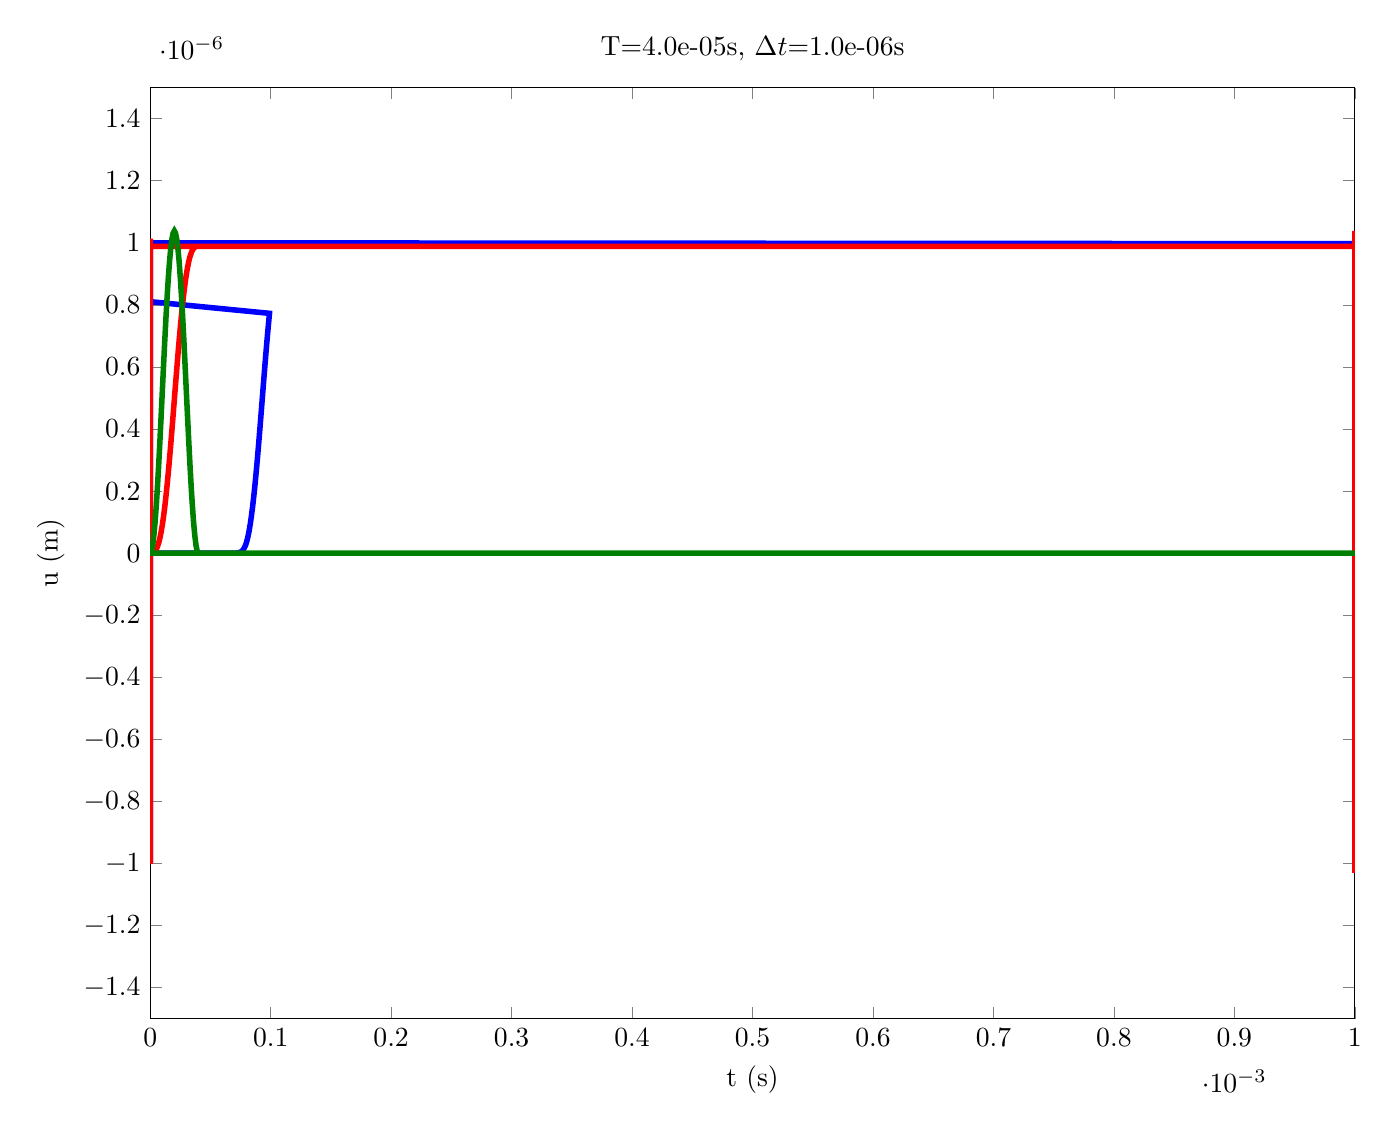 % This file was created by matlab2tikz v0.4.7 (commit 9d7ddd53b3fb1f0df255c7d242269793e3f459e5) running on MATLAB 7.14.
% Copyright (c) 2008--2014, Nico Schlömer <nico.schloemer@gmail.com>
% All rights reserved.
% Minimal pgfplots version: 1.3
% 
% The latest updates can be retrieved from
%   http://www.mathworks.com/matlabcentral/fileexchange/22022-matlab2tikz
% where you can also make suggestions and rate matlab2tikz.
% 
\begin{tikzpicture}

\begin{axis}[%
width=6.023in,
height=4.656in,
scale only axis,
xmin=0,
xmax=0.001, xlabel={t (s)},
ymin=-1.5e-06,
ymax=1.5e-06, ylabel={u (m)}, %y label style={rotate=-90},
title={T=4.0e-05s, $\Delta t$=1.0e-06s}
]
\addplot [color=blue,solid,line width=2.0pt,forget plot]
  table[row sep=crcr]{0	0\\
1e-06	1.91e-78\\
2e-06	7.054e-76\\
3e-06	1.292e-73\\
4e-06	1.565e-71\\
5e-06	1.409e-69\\
6e-06	1.007e-67\\
7e-06	5.947e-66\\
8e-06	2.984e-64\\
9e-06	1.299e-62\\
1e-05	4.982e-61\\
1.1e-05	1.705e-59\\
1.2e-05	5.256e-58\\
1.3e-05	1.472e-56\\
1.4e-05	3.772e-55\\
1.5e-05	8.891e-54\\
1.6e-05	1.938e-52\\
1.7e-05	3.923e-51\\
1.8e-05	7.405e-50\\
1.9e-05	1.307e-48\\
2e-05	2.166e-47\\
2.1e-05	3.375e-46\\
2.2e-05	4.959e-45\\
2.3e-05	6.887e-44\\
2.4e-05	9.056e-43\\
2.5e-05	1.129e-41\\
2.6e-05	1.338e-40\\
2.7e-05	1.509e-39\\
2.8e-05	1.621e-38\\
2.9e-05	1.661e-37\\
3e-05	1.625e-36\\
3.1e-05	1.521e-35\\
3.2e-05	1.362e-34\\
3.3e-05	1.168e-33\\
3.4e-05	9.597e-33\\
3.5e-05	7.567e-32\\
3.6e-05	5.728e-31\\
3.7e-05	4.165e-30\\
3.8e-05	2.911e-29\\
3.9e-05	1.957e-28\\
4e-05	1.265e-27\\
4.1e-05	7.877e-27\\
4.2e-05	4.722e-26\\
4.3e-05	2.727e-25\\
4.4e-05	1.518e-24\\
4.5e-05	8.145e-24\\
4.6e-05	4.215e-23\\
4.7e-05	2.103e-22\\
4.8e-05	1.013e-21\\
4.9e-05	4.705e-21\\
5e-05	2.109e-20\\
5.1e-05	9.129e-20\\
5.2e-05	3.813e-19\\
5.3e-05	1.538e-18\\
5.4e-05	5.988e-18\\
5.5e-05	2.251e-17\\
5.6e-05	8.167e-17\\
5.7e-05	2.861e-16\\
5.8e-05	9.675e-16\\
5.9e-05	3.158e-15\\
6e-05	9.949e-15\\
6.1e-05	3.024e-14\\
6.2e-05	8.87e-14\\
6.3e-05	2.509e-13\\
6.4e-05	6.846e-13\\
6.5e-05	1.801e-12\\
6.6e-05	4.565e-12\\
6.7e-05	1.115e-11\\
6.8e-05	2.623e-11\\
6.9e-05	5.942e-11\\
7e-05	1.296e-10\\
7.1e-05	2.718e-10\\
7.2e-05	5.483e-10\\
7.3e-05	1.063e-09\\
7.4e-05	1.982e-09\\
7.5e-05	3.551e-09\\
7.6e-05	6.111e-09\\
7.7e-05	1.011e-08\\
7.8e-05	1.606e-08\\
7.9e-05	2.455e-08\\
8e-05	3.612e-08\\
8.1e-05	5.122e-08\\
8.2e-05	7.015e-08\\
8.3e-05	9.304e-08\\
8.4e-05	1.198e-07\\
8.5e-05	1.504e-07\\
8.6e-05	1.845e-07\\
8.7e-05	2.22e-07\\
8.8e-05	2.627e-07\\
8.9e-05	3.061e-07\\
9e-05	3.519e-07\\
9.1e-05	3.994e-07\\
9.2e-05	4.481e-07\\
9.3e-05	4.974e-07\\
9.4e-05	5.466e-07\\
9.5e-05	5.953e-07\\
9.6e-05	6.428e-07\\
9.7e-05	6.885e-07\\
9.8e-05	7.319e-07\\
9.9e-05	7.726e-07\\
0.0	8.102e-07\\
0.0	8.443e-07\\
0.0	8.748e-07\\
0.0	9.014e-07\\
0.0	9.242e-07\\
0.0	9.431e-07\\
0.0	9.584e-07\\
0.0	9.702e-07\\
0.0	9.789e-07\\
0.0	9.848e-07\\
0.0	9.884e-07\\
0.0	9.902e-07\\
0.0	9.907e-07\\
0.0	9.903e-07\\
0.0	9.895e-07\\
0.0	9.886e-07\\
0.0	9.88e-07\\
0.0	9.875e-07\\
0.0	9.873e-07\\
0.0	9.871e-07\\
0.0	9.866e-07\\
0.0	9.856e-07\\
0.0	9.838e-07\\
0.0	9.808e-07\\
0.0	9.764e-07\\
0.0	9.702e-07\\
0.0	9.617e-07\\
0.0	9.505e-07\\
0.0	9.359e-07\\
0.0	9.175e-07\\
0.0	8.95e-07\\
0.0	8.684e-07\\
0.0	8.38e-07\\
0.0	8.039e-07\\
0.0	7.664e-07\\
0.0	7.258e-07\\
0.0	6.826e-07\\
0.0	6.371e-07\\
0.0	5.898e-07\\
0.0	5.412e-07\\
0.0	4.918e-07\\
0.0	4.424e-07\\
0.0	3.937e-07\\
0.0	3.462e-07\\
0.0	3.004e-07\\
0.0	2.569e-07\\
0.0	2.16e-07\\
0.0	1.782e-07\\
0.0	1.438e-07\\
0.0	1.132e-07\\
0.0	8.638e-08\\
0.0	6.343e-08\\
0.0	4.427e-08\\
0.0	2.878e-08\\
0.0	1.678e-08\\
0.0	7.95e-09\\
0.0	1.941e-09\\
0.0	-1.691e-09\\
0.0	-3.461e-09\\
0.0	-3.861e-09\\
0.0	-3.315e-09\\
0.0	-2.232e-09\\
0.0	-1.019e-09\\
0.0	-5.732e-12\\
0.0	6.327e-10\\
0.0	8.769e-10\\
0.0	7.989e-10\\
0.0	4.976e-10\\
0.0	9.812e-11\\
0.0	-2.379e-10\\
0.0	-3.836e-10\\
0.0	-3.254e-10\\
0.0	-1.389e-10\\
0.0	6.863e-11\\
0.0	1.903e-10\\
0.0	1.791e-10\\
0.0	8.204e-11\\
0.0	-2.883e-11\\
0.0	-1.109e-10\\
0.0	-1.235e-10\\
0.0	-4.565e-11\\
0.0	6.239e-11\\
0.0	1.036e-10\\
0.0	5.275e-11\\
0.0	-2.822e-11\\
0.0	-6.707e-11\\
0.0	-4.506e-11\\
0.0	4.583e-12\\
0.0	4.096e-11\\
0.0	4.178e-11\\
0.0	6.957e-12\\
0.0	-3.306e-11\\
0.0	-3.815e-11\\
0.0	-5.557e-12\\
0.0	3.055e-11\\
0.0	3.489e-11\\
0.0	-1.47e-12\\
0.0	-3.782e-11\\
0.0	-2.248e-11\\
0.0	2.113e-11\\
0.0	2.774e-11\\
0.0	-3.58e-13\\
0.0	-1.7e-11\\
0.0	-1.293e-11\\
0.0	8.149e-13\\
0.0	1.511e-11\\
0.0	1.144e-11\\
0.0	-8.577e-12\\
0.0	-1.593e-11\\
0.0	-1.803e-12\\
0.0	1.375e-11\\
0.0	1.134e-11\\
0.0	-8.101e-12\\
0.0	-1.705e-11\\
0.0	1.811e-12\\
0.0	1.82e-11\\
0.0	3.518e-12\\
0.0	-1.59e-11\\
0.0	-7.106e-12\\
0.0	1.19e-11\\
0.0	8.536e-12\\
0.0	-7.448e-12\\
0.0	-7.884e-12\\
0.0	2.917e-12\\
0.0	6.007e-12\\
0.0	1.508e-12\\
0.0	-4.196e-12\\
0.0	-5.149e-12\\
0.0	3.179e-12\\
0.0	7.075e-12\\
0.0	-2.475e-12\\
0.0	-7.148e-12\\
0.0	1.021e-12\\
0.0	6.566e-12\\
0.0	1.392e-12\\
0.0	-6.944e-12\\
0.0	-3.49e-12\\
0.0	8.657e-12\\
0.0	3.639e-12\\
0.0	-1.029e-11\\
0.0	-1.665e-12\\
0.0	1.007e-11\\
0.0	-7.204e-13\\
0.0	-7.8e-12\\
0.0	1.542e-12\\
0.0	5.153e-12\\
0.0	-6.809e-13\\
0.0	-4.092e-12\\
0.0	-6.851e-13\\
0.0	3.829e-12\\
0.0	-3.887e-13\\
0.0	-5.808e-12\\
0.0	-2.118e-12\\
0.0	-1.703e-12\\
0.0	-1.018e-11\\
0.0	-1.849e-11\\
0.0	-2.945e-11\\
0.0	-4.998e-11\\
0.0	-8.733e-11\\
0.0	-1.53e-10\\
0.0	-2.528e-10\\
0.0	-4.093e-10\\
0.0	-6.693e-10\\
0.0	-1.072e-09\\
0.0	-1.673e-09\\
0.0	-2.581e-09\\
0.0	-3.929e-09\\
0.0	-5.866e-09\\
0.0	-8.607e-09\\
0.0	-1.243e-08\\
0.0	-1.765e-08\\
0.0	-2.462e-08\\
0.0	-3.376e-08\\
0.0	-4.549e-08\\
0.0	-6.025e-08\\
0.0	-7.841e-08\\
0.0	-1.003e-07\\
0.0	-1.261e-07\\
0.0	-1.56e-07\\
0.0	-1.898e-07\\
0.0	-2.274e-07\\
0.0	-2.682e-07\\
0.0	-3.119e-07\\
0.0	-3.579e-07\\
0.0	-4.055e-07\\
0.0	-4.541e-07\\
0.0	-5.032e-07\\
0.0	-5.523e-07\\
0.0	-6.008e-07\\
0.0	-6.482e-07\\
0.0	-6.94e-07\\
0.0	-7.377e-07\\
0.0	-7.787e-07\\
0.0	-8.166e-07\\
0.0	-8.509e-07\\
0.0	-8.815e-07\\
0.0	-9.082e-07\\
0.0	-9.31e-07\\
0.0	-9.5e-07\\
0.0	-9.654e-07\\
0.0	-9.774e-07\\
0.0	-9.862e-07\\
0.0	-9.921e-07\\
0.0	-9.954e-07\\
0.0	-9.967e-07\\
0.0	-9.965e-07\\
0.0	-9.952e-07\\
0.0	-9.932e-07\\
0.0	-9.911e-07\\
0.0	-9.889e-07\\
0.0	-9.868e-07\\
0.0	-9.85e-07\\
0.0	-9.833e-07\\
0.0	-9.817e-07\\
0.0	-9.799e-07\\
0.0	-9.777e-07\\
0.0	-9.744e-07\\
0.0	-9.697e-07\\
0.0	-9.629e-07\\
0.0	-9.538e-07\\
0.0	-9.419e-07\\
0.0	-9.27e-07\\
0.0	-9.086e-07\\
0.0	-8.867e-07\\
0.0	-8.611e-07\\
0.0	-8.316e-07\\
0.0	-7.983e-07\\
0.0	-7.613e-07\\
0.0	-7.21e-07\\
0.0	-6.776e-07\\
0.0	-6.317e-07\\
0.0	-5.839e-07\\
0.0	-5.349e-07\\
0.0	-4.855e-07\\
0.0	-4.363e-07\\
0.0	-3.878e-07\\
0.0	-3.406e-07\\
0.0	-2.95e-07\\
0.0	-2.514e-07\\
0.0	-2.103e-07\\
0.0	-1.721e-07\\
0.0	-1.374e-07\\
0.0	-1.063e-07\\
0.0	-7.929e-08\\
0.0	-5.627e-08\\
0.0	-3.72e-08\\
0.0	-2.183e-08\\
0.0	-9.87e-09\\
0.0	-9.805e-10\\
0.0	5.125e-09\\
0.0	8.721e-09\\
0.0	1.016e-08\\
0.0	9.886e-09\\
0.0	8.442e-09\\
0.0	6.358e-09\\
0.0	4.078e-09\\
0.0	1.916e-09\\
0.0	8.535e-11\\
0.0	-1.276e-09\\
0.0	-2.098e-09\\
0.0	-2.382e-09\\
0.0	-2.192e-09\\
0.0	-1.647e-09\\
0.0	-8.982e-10\\
0.0	-1.068e-10\\
0.0	5.575e-10\\
0.0	9.549e-10\\
0.0	1.036e-09\\
0.0	8.368e-10\\
0.0	4.609e-10\\
0.0	4.296e-11\\
0.0	-3.1e-10\\
0.0	-5.206e-10\\
0.0	-5.349e-10\\
0.0	-3.718e-10\\
0.0	-1.17e-10\\
0.0	1.249e-10\\
0.0	2.676e-10\\
0.0	2.935e-10\\
0.0	2.392e-10\\
0.0	1.27e-10\\
0.0	-2.901e-11\\
0.0	-1.835e-10\\
0.0	-2.662e-10\\
0.0	-2.167e-10\\
0.0	-4.436e-11\\
0.0	1.439e-10\\
0.0	2.285e-10\\
0.0	1.733e-10\\
0.0	3.021e-11\\
0.0	-1.033e-10\\
0.0	-1.498e-10\\
0.0	-1.068e-10\\
0.0	-2.096e-11\\
0.0	5.58e-11\\
0.0	8.412e-11\\
0.0	6.572e-11\\
0.0	3.025e-11\\
0.0	-9.839e-12\\
0.0	-4.998e-11\\
0.0	-7.364e-11\\
0.0	-5.88e-11\\
0.0	6.152e-12\\
0.0	8.354e-11\\
0.0	9.739e-11\\
0.0	2.505e-11\\
0.0	-6.862e-11\\
0.0	-9.877e-11\\
0.0	-4.07e-11\\
0.0	4.393e-11\\
0.0	7.505e-11\\
0.0	4.194e-11\\
0.0	-1.131e-11\\
0.0	-4.518e-11\\
0.0	-4.354e-11\\
0.0	-1.419e-11\\
0.0	2.259e-11\\
0.0	4.398e-11\\
0.0	2.905e-11\\
0.0	-1.273e-11\\
0.0	-4.006e-11\\
0.0	-2.87e-11\\
0.0	5.534e-12\\
0.0	2.904e-11\\
0.0	2.453e-11\\
0.0	3.258e-12\\
0.0	-1.638e-11\\
0.0	-2.365e-11\\
0.0	-1.34e-11\\
0.0	9.635e-12\\
0.0	2.688e-11\\
0.0	1.886e-11\\
0.0	-9.25e-12\\
0.0	-2.858e-11\\
0.0	-1.963e-11\\
0.0	9.588e-12\\
0.0	3.046e-11\\
0.0	2.017e-11\\
0.0	-1.175e-11\\
0.0	-3.268e-11\\
0.0	-1.684e-11\\
0.0	2.43e-11\\
0.0	4.232e-11\\
0.0	1.375e-11\\
0.0	-2.078e-11\\
0.0	-8.259e-12\\
0.0	4.676e-11\\
0.0	8.905e-11\\
0.0	9.497e-11\\
0.0	1.12e-10\\
0.0	1.924e-10\\
0.0	3.321e-10\\
0.0	5.091e-10\\
0.0	7.469e-10\\
0.0	1.105e-09\\
0.0	1.633e-09\\
0.0	2.381e-09\\
0.0	3.429e-09\\
0.0	4.894e-09\\
0.0	6.904e-09\\
0.0	9.599e-09\\
0.0	1.319e-08\\
0.0	1.793e-08\\
0.0	2.41e-08\\
0.0	3.199e-08\\
0.0	4.192e-08\\
0.0	5.425e-08\\
0.0	6.936e-08\\
0.0	8.76e-08\\
0.0	1.092e-07\\
0.0	1.345e-07\\
0.0	1.636e-07\\
0.0	1.964e-07\\
0.0	2.331e-07\\
0.0	2.732e-07\\
0.0	3.164e-07\\
0.0	3.622e-07\\
0.0	4.1e-07\\
0.0	4.591e-07\\
0.0	5.088e-07\\
0.0	5.585e-07\\
0.0	6.073e-07\\
0.0	6.549e-07\\
0.0	7.005e-07\\
0.0	7.439e-07\\
0.0	7.845e-07\\
0.0	8.222e-07\\
0.0	8.566e-07\\
0.0	8.874e-07\\
0.0	9.146e-07\\
0.0	9.379e-07\\
0.0	9.573e-07\\
0.0	9.729e-07\\
0.0	9.848e-07\\
0.0	9.933e-07\\
0.0	9.987e-07\\
0.0	1.002e-06\\
0.0	1.002e-06\\
0.0	1.002e-06\\
0.0	9.998e-07\\
0.001	9.97e-07\\
0.001	9.938e-07\\
0.001	9.904e-07\\
0.001	9.869e-07\\
0.001	9.835e-07\\
0.001	9.803e-07\\
0.001	9.773e-07\\
0.001	9.742e-07\\
0.001	9.709e-07\\
0.001	9.669e-07\\
0.001	9.617e-07\\
0.001	9.547e-07\\
0.001	9.456e-07\\
0.001	9.338e-07\\
0.001	9.189e-07\\
0.001	9.007e-07\\
0.001	8.79e-07\\
0.001	8.535e-07\\
0.001	8.243e-07\\
0.001	7.913e-07\\
0.001	7.547e-07\\
0.001	7.148e-07\\
0.001	6.719e-07\\
0.001	6.266e-07\\
0.001	5.793e-07\\
0.001	5.306e-07\\
0.001	4.811e-07\\
0.001	4.314e-07\\
0.001	3.822e-07\\
0.001	3.342e-07\\
0.001	2.88e-07\\
0.001	2.443e-07\\
0.001	2.034e-07\\
0.001	1.657e-07\\
0.001	1.315e-07\\
0.001	1.007e-07\\
0.001	7.363e-08\\
0.001	5.021e-08\\
0.001	3.052e-08\\
0.001	1.456e-08\\
0.001	2.247e-09\\
0.001	-6.603e-09\\
0.001	-1.231e-08\\
0.001	-1.532e-08\\
0.001	-1.611e-08\\
0.001	-1.521e-08\\
0.001	-1.314e-08\\
0.001	-1.042e-08\\
0.001	-7.443e-09\\
0.001	-4.524e-09\\
0.001	-1.855e-09\\
0.001	4.327e-10\\
0.001	2.243e-09\\
0.001	3.501e-09\\
0.001	4.126e-09\\
0.001	4.061e-09\\
0.001	3.354e-09\\
0.001	2.191e-09\\
0.001	8.532e-10\\
0.001	-3.649e-10\\
0.001	-1.232e-09\\
0.001	-1.641e-09\\
0.001	-1.638e-09\\
0.001	-1.347e-09\\
0.001	-8.971e-10\\
0.001	-4.075e-10\\
0.001	4.301e-11\\
0.001	4.172e-10\\
0.001	6.816e-10\\
0.001	7.927e-10\\
0.001	7.279e-10\\
0.001	5.188e-10\\
0.001	2.099e-10\\
0.001	-1.533e-10\\
0.001	-4.696e-10\\
0.001	-6.278e-10\\
0.001	-5.849e-10\\
0.001	-3.603e-10\\
0.001	-2.249e-11\\
0.001	3.079e-10\\
0.001	4.859e-10\\
0.001	4.429e-10\\
0.001	2.437e-10\\
0.001	8.431e-13\\
0.001	-1.925e-10\\
0.001	-2.761e-10\\
0.001	-2.489e-10\\
0.001	-1.544e-10\\
0.001	-4.012e-11\\
0.001	6.801e-11\\
0.001	1.584e-10\\
0.001	2.015e-10\\
0.001	1.649e-10\\
0.001	5.129e-11\\
0.001	-8.636e-11\\
0.001	-1.715e-10\\
0.001	-1.692e-10\\
0.001	-9.484e-11\\
0.001	1.584e-11\\
0.001	1.08e-10\\
0.001	1.357e-10\\
0.001	1.016e-10\\
0.001	3.928e-11\\
0.001	-3.293e-11\\
0.001	-1.036e-10\\
0.001	-1.303e-10\\
0.001	-8.071e-11\\
0.001	1.592e-11\\
0.001	1.018e-10\\
0.001	1.317e-10\\
0.001	8.478e-11\\
0.001	-1.791e-11\\
0.001	-1.082e-10\\
0.001	-1.205e-10\\
0.001	-5.658e-11\\
0.001	3.155e-11\\
0.001	9.312e-11\\
0.001	9.629e-11\\
0.001	4.036e-11\\
0.001	-3.999e-11\\
0.001	-9.024e-11\\
0.001	-7.514e-11\\
0.001	-1.117e-11\\
0.001	5.447e-11\\
0.001	7.664e-11\\
0.001	4.039e-11\\
0.001	-2.029e-11\\
0.001	-5.438e-11\\
0.001	-4.026e-11\\
0.001	-2.981e-12\\
0.001	1.772e-11\\
0.001	1.467e-11\\
0.001	5.084e-12\\
0.001	3.379e-12\\
0.001	2.713e-12\\
0.001	-2.223e-11\\
0.001	-6.566e-11\\
0.001	-8.693e-11\\
0.001	-7.009e-11\\
0.001	-5.068e-11\\
0.001	-8.691e-11\\
0.001	-2.062e-10\\
0.001	-3.823e-10\\
0.001	-5.592e-10\\
0.001	-7.195e-10\\
0.001	-9.464e-10\\
0.001	-1.356e-09\\
0.001	-1.997e-09\\
0.001	-2.871e-09\\
0.001	-3.993e-09\\
0.001	-5.431e-09\\
0.001	-7.332e-09\\
0.001	-9.89e-09\\
0.001	-1.329e-08\\
0.001	-1.767e-08\\
0.001	-2.321e-08\\
0.001	-3.015e-08\\
0.001	-3.878e-08\\
0.001	-4.943e-08\\
0.001	-6.242e-08\\
0.001	-7.805e-08\\
0.001	-9.658e-08\\
0.001	-1.183e-07\\
0.001	-1.433e-07\\
0.001	-1.72e-07\\
0.001	-2.042e-07\\
0.001	-2.401e-07\\
0.001	-2.794e-07\\
0.001	-3.218e-07\\
0.001	-3.669e-07\\
0.001	-4.142e-07\\
0.001	-4.632e-07\\
0.001	-5.13e-07\\
0.001	-5.63e-07\\
0.001	-6.125e-07\\
0.001	-6.607e-07\\
0.001	-7.07e-07\\
0.001	-7.508e-07\\
0.001	-7.917e-07\\
0.001	-8.294e-07\\
0.001	-8.635e-07\\
0.001	-8.941e-07\\
0.001	-9.208e-07\\
0.001	-9.438e-07\\
0.001	-9.631e-07\\
0.001	-9.788e-07\\
0.001	-9.91e-07\\
0.001	-9.998e-07\\
0.001	-1.005e-06\\
0.001	-1.008e-06\\
0.001	-1.009e-06\\
0.001	-1.007e-06\\
0.001	-1.004e-06\\
0.001	-1.001e-06\\
0.001	-9.96e-07\\
0.001	-9.912e-07\\
0.001	-9.866e-07\\
0.001	-9.821e-07\\
0.001	-9.779e-07\\
0.001	-9.737e-07\\
0.001	-9.695e-07\\
0.001	-9.649e-07\\
0.001	-9.597e-07\\
0.001	-9.535e-07\\
0.001	-9.458e-07\\
0.001	-9.363e-07\\
0.001	-9.245e-07\\
0.001	-9.1e-07\\
0.001	-8.924e-07\\
0.001	-8.712e-07\\
0.001	-8.462e-07\\
0.001	-8.174e-07\\
0.001	-7.847e-07\\
0.001	-7.484e-07\\
0.001	-7.087e-07\\
0.001	-6.66e-07\\
0.001	-6.209e-07\\
0.001	-5.738e-07\\
0.001	-5.254e-07\\
0.001	-4.761e-07\\
0.001	-4.265e-07\\
0.001	-3.773e-07\\
0.001	-3.291e-07\\
0.001	-2.827e-07\\
0.001	-2.385e-07\\
0.001	-1.971e-07\\
0.001	-1.589e-07\\
0.001	-1.243e-07\\
0.001	-9.345e-08\\
0.001	-6.645e-08\\
0.001	-4.331e-08\\
0.001	-2.4e-08\\
0.001	-8.409e-09\\
0.001	3.651e-09\\
0.001	1.243e-08\\
0.001	1.824e-08\\
0.001	2.142e-08\\
0.001	2.237e-08\\
0.001	2.145e-08\\
0.001	1.905e-08\\
0.001	1.557e-08\\
0.001	1.144e-08\\
0.001	7.145e-09\\
0.001	3.105e-09\\
0.001	-3.365e-10\\
0.001	-2.935e-09\\
0.001	-4.568e-09\\
0.001	-5.275e-09\\
0.001	-5.236e-09\\
0.001	-4.695e-09\\
0.001	-3.845e-09\\
0.001	-2.797e-09\\
0.001	-1.64e-09\\
0.001	-4.885e-10\\
0.001	5.615e-10\\
0.001	1.45e-09\\
0.001	2.099e-09\\
0.001	2.395e-09\\
0.001	2.266e-09\\
0.001	1.746e-09\\
0.001	9.703e-10\\
0.001	1.105e-10\\
0.001	-6.798e-10\\
0.001	-1.268e-09\\
0.001	-1.53e-09\\
0.001	-1.406e-09\\
0.001	-9.708e-10\\
0.001	-3.745e-10\\
0.001	2.218e-10\\
0.001	6.636e-10\\
0.001	8.521e-10\\
0.001	7.85e-10\\
0.001	5.341e-10\\
0.001	2.142e-10\\
0.001	-5.696e-11\\
0.001	-2.192e-10\\
0.001	-2.888e-10\\
0.001	-3.105e-10\\
0.001	-3.183e-10\\
0.001	-3.096e-10\\
0.001	-2.295e-10\\
0.001	-4.801e-11\\
0.001	1.812e-10\\
0.001	3.759e-10\\
0.001	4.6e-10\\
0.001	3.774e-10\\
0.001	1.358e-10\\
0.001	-1.72e-10\\
0.001	-4.025e-10\\
0.001	-4.485e-10\\
0.001	-3.046e-10\\
0.001	-5.667e-11\\
0.001	1.789e-10\\
0.001	3.194e-10\\
0.001	3.25e-10\\
0.001	2.007e-10\\
0.001	1.168e-11\\
0.001	-1.551e-10\\
0.001	-2.376e-10\\
0.001	-2.192e-10\\
0.001	-1.197e-10\\
0.001	1.884e-11\\
0.001	1.306e-10\\
0.001	1.706e-10\\
0.001	1.392e-10\\
0.001	5.427e-11\\
0.001	-3.91e-11\\
0.001	-9.416e-11\\
0.001	-1.034e-10\\
0.001	-7.563e-11\\
0.001	-3.008e-11\\
0.001	1.005e-11\\
0.001	4.579e-11\\
0.001	8.244e-11\\
0.001	9.577e-11\\
0.001	5.679e-11\\
0.001	-2.013e-11\\
0.001	-9.487e-11\\
0.001	-1.265e-10\\
0.001	-8.16e-11\\
0.001	1.506e-11\\
0.001	1.015e-10\\
0.001	1.371e-10\\
0.001	9.294e-11\\
0.001	-1.082e-11\\
0.001	-9.293e-11\\
0.001	-9.468e-11\\
0.001	-2.131e-11\\
0.001	7.42e-11\\
0.001	1.402e-10\\
0.001	1.731e-10\\
0.001	1.949e-10\\
0.001	2.157e-10\\
0.001	2.511e-10\\
0.001	3.511e-10\\
0.001	5.548e-10\\
0.001	8.515e-10\\
0.001	1.234e-09\\
0.001	1.723e-09\\
0.001	2.34e-09\\
0.001	3.118e-09\\
0.001	4.135e-09\\
0.001	5.54e-09\\
0.001	7.476e-09\\
0.001	1.0e-08\\
0.001	1.318e-08\\
0.001	1.713e-08\\
0.001	2.205e-08\\
0.001	2.821e-08\\
0.001	3.585e-08\\
0.001	4.526e-08\\
0.001	5.667e-08\\
0.001	7.03e-08\\
0.001	8.639e-08\\
0.001	1.052e-07\\
0.001	1.271e-07\\
0.001	1.522e-07\\
0.001	1.807e-07\\
0.001	2.126e-07\\
0.001	2.479e-07\\
0.001	2.865e-07\\
0.001	3.281e-07\\
0.001	3.725e-07\\
0.001	4.191e-07\\
0.001	4.676e-07\\
0.001	5.171e-07\\
0.001	5.671e-07\\
0.001	6.167e-07\\
0.001	6.653e-07\\
0.001	7.121e-07\\
0.001	7.566e-07\\
0.001	7.982e-07\\
0.001	8.364e-07\\
0.001	8.709e-07\\
0.001	9.016e-07\\
0.001	9.283e-07\\
0.001	9.51e-07\\
0.001	9.698e-07\\
0.001	9.85e-07\\
0.001	9.967e-07\\
0.001	1.005e-06\\
0.001	1.011e-06\\
0.001	1.014e-06\\
0.001	1.014e-06\\
0.001	1.012e-06\\
0.001	1.009e-06\\
0.001	1.005e-06\\
0.001	9.993e-07\\
0.001	9.934e-07\\
0.001	9.872e-07\\
0.001	9.81e-07\\
0.001	9.751e-07\\
0.001	9.695e-07\\
0.001	9.641e-07\\
0.001	9.585e-07\\
0.001	9.525e-07\\
0.001	9.457e-07\\
0.001	9.376e-07\\
0.001	9.278e-07\\
0.001	9.158e-07\\
0.001	9.01e-07\\
0.001	8.832e-07\\
0.001	8.621e-07\\
0.001	8.376e-07\\
0.001	8.094e-07\\
0.001	7.776e-07\\
0.001	7.42e-07\\
0.001	7.031e-07\\
0.001	6.609e-07\\
0.001	6.16e-07\\
0.001	5.689e-07\\
0.001	5.203e-07\\
0.001	4.707e-07\\
0.001	4.209e-07\\
0.001	3.717e-07\\
0.001	3.236e-07\\
0.001	2.772e-07\\
0.001	2.33e-07\\
0.001	1.915e-07\\
0.001	1.531e-07\\
0.001	1.181e-07\\
0.001	8.674e-08\\
0.001	5.934e-08\\
0.001	3.6e-08\\
0.001	1.67e-08\\
0.001	1.316e-09\\
0.001	-1.039e-08\\
0.001	-1.874e-08\\
0.001	-2.412e-08\\
0.001	-2.69e-08\\
0.001	-2.747e-08\\
0.001	-2.624e-08\\
0.001	-2.359e-08\\
0.001	-1.987e-08\\
0.001	-1.543e-08\\
0.001	-1.066e-08\\
0.001	-5.937e-09\\
0.001	-1.596e-09\\
0.001	2.059e-09\\
0.001	4.827e-09\\
0.001	6.65e-09\\
0.001	7.534e-09\\
0.001	7.513e-09\\
0.001	6.686e-09\\
0.001	5.261e-09\\
0.001	3.503e-09\\
0.001	1.664e-09\\
0.001	-3.785e-11\\
0.001	-1.423e-09\\
0.001	-2.371e-09\\
0.001	-2.828e-09\\
0.001	-2.811e-09\\
0.001	-2.417e-09\\
0.001	-1.825e-09\\
0.001	-1.194e-09\\
0.001	-5.755e-10\\
0.001	1.58e-11\\
0.001	5.583e-10\\
0.001	1.024e-09\\
0.001	1.369e-09\\
0.001	1.531e-09\\
0.001	1.45e-09\\
0.001	1.099e-09\\
0.001	5.23e-10\\
0.001	-1.7e-10\\
0.001	-8.223e-10\\
0.001	-1.263e-09\\
0.001	-1.369e-09\\
0.001	-1.116e-09\\
0.001	-5.931e-10\\
0.001	2.743e-11\\
0.001	5.522e-10\\
0.001	8.508e-10\\
0.001	8.963e-10\\
0.001	7.188e-10\\
0.001	3.89e-10\\
0.001	6.56e-12\\
0.001	-3.291e-10\\
0.001	-5.186e-10\\
0.001	-5.177e-10\\
0.001	-3.818e-10\\
0.001	-1.983e-10\\
0.001	-1.706e-11\\
0.001	1.425e-10\\
0.001	2.498e-10\\
0.001	2.727e-10\\
0.001	2.189e-10\\
0.001	1.328e-10\\
0.001	5.765e-11\\
0.001	-7.475e-13\\
0.001	-6.405e-11\\
0.001	-1.489e-10\\
0.001	-2.358e-10\\
0.001	-2.555e-10\\
0.001	-1.712e-10\\
0.001	-1.754e-11\\
0.001	1.661e-10\\
0.001	3.203e-10\\
0.001	3.562e-10\\
0.001	2.318e-10\\
0.001	-1.258e-11\\
};
\addplot [color=red,solid,line width=2.0pt,forget plot]
  table[row sep=crcr]{0	0\\
1e-06	1.437e-10\\
2e-06	8.894e-10\\
3e-06	2.835e-09\\
4e-06	6.531e-09\\
5e-06	1.25e-08\\
6e-06	2.121e-08\\
7e-06	3.304e-08\\
8e-06	4.832e-08\\
9e-06	6.727e-08\\
1e-05	9.005e-08\\
1.1e-05	1.167e-07\\
1.2e-05	1.472e-07\\
1.3e-05	1.813e-07\\
1.4e-05	2.189e-07\\
1.5e-05	2.596e-07\\
1.6e-05	3.03e-07\\
1.7e-05	3.487e-07\\
1.8e-05	3.962e-07\\
1.9e-05	4.449e-07\\
2e-05	4.942e-07\\
2.1e-05	5.434e-07\\
2.2e-05	5.921e-07\\
2.3e-05	6.396e-07\\
2.4e-05	6.853e-07\\
2.5e-05	7.287e-07\\
2.6e-05	7.695e-07\\
2.7e-05	8.07e-07\\
2.8e-05	8.412e-07\\
2.9e-05	8.716e-07\\
3e-05	8.983e-07\\
3.1e-05	9.211e-07\\
3.2e-05	9.4e-07\\
3.3e-05	9.553e-07\\
3.4e-05	9.671e-07\\
3.5e-05	9.758e-07\\
3.6e-05	9.818e-07\\
3.7e-05	9.855e-07\\
3.8e-05	9.874e-07\\
3.9e-05	9.882e-07\\
4e-05	9.883e-07\\
4.1e-05	9.883e-07\\
4.2e-05	9.883e-07\\
4.3e-05	9.883e-07\\
4.4e-05	9.883e-07\\
4.5e-05	9.883e-07\\
4.6e-05	9.883e-07\\
4.7e-05	9.883e-07\\
4.8e-05	9.883e-07\\
4.9e-05	9.883e-07\\
5e-05	9.883e-07\\
5.1e-05	9.883e-07\\
5.2e-05	9.883e-07\\
5.3e-05	9.883e-07\\
5.4e-05	9.883e-07\\
5.5e-05	9.883e-07\\
5.6e-05	9.883e-07\\
5.7e-05	9.883e-07\\
5.8e-05	9.883e-07\\
5.9e-05	9.883e-07\\
6e-05	9.883e-07\\
6.1e-05	9.883e-07\\
6.2e-05	9.883e-07\\
6.3e-05	9.883e-07\\
6.4e-05	9.883e-07\\
6.5e-05	9.883e-07\\
6.6e-05	9.883e-07\\
6.7e-05	9.883e-07\\
6.8e-05	9.883e-07\\
6.9e-05	9.883e-07\\
7e-05	9.883e-07\\
7.1e-05	9.883e-07\\
7.2e-05	9.883e-07\\
7.3e-05	9.883e-07\\
7.4e-05	9.883e-07\\
7.5e-05	9.883e-07\\
7.6e-05	9.883e-07\\
7.7e-05	9.883e-07\\
7.8e-05	9.883e-07\\
7.9e-05	9.883e-07\\
8e-05	9.883e-07\\
8.1e-05	9.883e-07\\
8.2e-05	9.883e-07\\
8.3e-05	9.883e-07\\
8.4e-05	9.883e-07\\
8.5e-05	9.883e-07\\
8.6e-05	9.883e-07\\
8.7e-05	9.883e-07\\
8.8e-05	9.883e-07\\
8.9e-05	9.883e-07\\
9e-05	9.883e-07\\
9.1e-05	9.883e-07\\
9.2e-05	9.883e-07\\
9.3e-05	9.883e-07\\
9.4e-05	9.883e-07\\
9.5e-05	9.883e-07\\
9.6e-05	9.883e-07\\
9.7e-05	9.883e-07\\
9.8e-05	9.883e-07\\
9.9e-05	9.883e-07\\
0.0	9.883e-07\\
0.0	9.883e-07\\
0.0	9.883e-07\\
0.0	9.883e-07\\
0.0	9.883e-07\\
0.0	9.883e-07\\
0.0	9.883e-07\\
0.0	9.883e-07\\
0.0	9.883e-07\\
0.0	9.883e-07\\
0.0	9.883e-07\\
0.0	9.883e-07\\
0.0	9.883e-07\\
0.0	9.883e-07\\
0.0	9.883e-07\\
0.0	9.883e-07\\
0.0	9.883e-07\\
0.0	9.883e-07\\
0.0	9.883e-07\\
0.0	9.883e-07\\
0.0	9.883e-07\\
0.0	9.883e-07\\
0.0	9.883e-07\\
0.0	9.883e-07\\
0.0	9.883e-07\\
0.0	9.883e-07\\
0.0	9.883e-07\\
0.0	9.883e-07\\
0.0	9.883e-07\\
0.0	9.883e-07\\
0.0	9.883e-07\\
0.0	9.883e-07\\
0.0	9.883e-07\\
0.0	9.883e-07\\
0.0	9.883e-07\\
0.0	9.883e-07\\
0.0	9.883e-07\\
0.0	9.883e-07\\
0.0	9.883e-07\\
0.0	9.883e-07\\
0.0	9.883e-07\\
0.0	9.883e-07\\
0.0	9.883e-07\\
0.0	9.883e-07\\
0.0	9.883e-07\\
0.0	9.883e-07\\
0.0	9.883e-07\\
0.0	9.883e-07\\
0.0	9.883e-07\\
0.0	9.883e-07\\
0.0	9.883e-07\\
0.0	9.883e-07\\
0.0	9.883e-07\\
0.0	9.883e-07\\
0.0	9.883e-07\\
0.0	9.883e-07\\
0.0	9.883e-07\\
0.0	9.883e-07\\
0.0	9.883e-07\\
0.0	9.883e-07\\
0.0	9.883e-07\\
0.0	9.883e-07\\
0.0	9.883e-07\\
0.0	9.883e-07\\
0.0	9.883e-07\\
0.0	9.883e-07\\
0.0	9.883e-07\\
0.0	9.883e-07\\
0.0	9.883e-07\\
0.0	9.883e-07\\
0.0	9.883e-07\\
0.0	9.883e-07\\
0.0	9.883e-07\\
0.0	9.883e-07\\
0.0	9.883e-07\\
0.0	9.883e-07\\
0.0	9.883e-07\\
0.0	9.883e-07\\
0.0	9.883e-07\\
0.0	9.883e-07\\
0.0	9.883e-07\\
0.0	9.883e-07\\
0.0	9.883e-07\\
0.0	9.883e-07\\
0.0	9.883e-07\\
0.0	9.883e-07\\
0.0	9.882e-07\\
0.0	9.881e-07\\
0.0	9.879e-07\\
0.0	9.876e-07\\
0.0	9.87e-07\\
0.0	9.862e-07\\
0.0	9.848e-07\\
0.0	9.827e-07\\
0.0	9.796e-07\\
0.0	9.749e-07\\
0.0	9.681e-07\\
0.0	9.586e-07\\
0.0	9.455e-07\\
0.0	9.279e-07\\
0.0	9.049e-07\\
0.0	8.757e-07\\
0.0	8.392e-07\\
0.0	7.951e-07\\
0.0	7.428e-07\\
0.0	6.824e-07\\
0.0	6.142e-07\\
0.0	5.388e-07\\
0.0	4.571e-07\\
0.0	3.701e-07\\
0.0	2.788e-07\\
0.0	1.841e-07\\
0.0	8.724e-08\\
0.0	-1.092e-08\\
0.0	-1.093e-07\\
0.0	-2.068e-07\\
0.0	-3.021e-07\\
0.0	-3.94e-07\\
0.0	-4.813e-07\\
0.0	-5.63e-07\\
0.0	-6.383e-07\\
0.0	-7.068e-07\\
0.0	-7.679e-07\\
0.0	-8.216e-07\\
0.0	-8.677e-07\\
0.0	-9.061e-07\\
0.0	-9.37e-07\\
0.0	-9.608e-07\\
0.0	-9.782e-07\\
0.0	-9.9e-07\\
0.0	-9.97e-07\\
0.0	-1.0e-06\\
0.0	-1.001e-06\\
0.0	-9.989e-07\\
0.0	-9.959e-07\\
0.0	-9.925e-07\\
0.0	-9.895e-07\\
0.0	-9.872e-07\\
0.0	-9.859e-07\\
0.0	-9.855e-07\\
0.0	-9.858e-07\\
0.0	-9.866e-07\\
0.0	-9.877e-07\\
0.0	-9.887e-07\\
0.0	-9.894e-07\\
0.0	-9.896e-07\\
0.0	-9.893e-07\\
0.0	-9.887e-07\\
0.0	-9.881e-07\\
0.0	-9.877e-07\\
0.0	-9.877e-07\\
0.0	-9.879e-07\\
0.0	-9.882e-07\\
0.0	-9.885e-07\\
0.0	-9.887e-07\\
0.0	-9.887e-07\\
0.0	-9.885e-07\\
0.0	-9.883e-07\\
0.0	-9.881e-07\\
0.0	-9.88e-07\\
0.0	-9.882e-07\\
0.0	-9.884e-07\\
0.0	-9.886e-07\\
0.0	-9.885e-07\\
0.0	-9.884e-07\\
0.0	-9.882e-07\\
0.0	-9.882e-07\\
0.0	-9.883e-07\\
0.0	-9.884e-07\\
0.0	-9.884e-07\\
0.0	-9.884e-07\\
0.0	-9.884e-07\\
0.0	-9.883e-07\\
0.0	-9.882e-07\\
0.0	-9.883e-07\\
0.0	-9.884e-07\\
0.0	-9.884e-07\\
0.0	-9.884e-07\\
0.0	-9.883e-07\\
0.0	-9.882e-07\\
0.0	-9.883e-07\\
0.0	-9.884e-07\\
0.0	-9.884e-07\\
0.0	-9.884e-07\\
0.0	-9.883e-07\\
0.0	-9.883e-07\\
0.0	-9.883e-07\\
0.0	-9.884e-07\\
0.0	-9.884e-07\\
0.0	-9.884e-07\\
0.0	-9.883e-07\\
0.0	-9.883e-07\\
0.0	-9.883e-07\\
0.0	-9.883e-07\\
0.0	-9.884e-07\\
0.0	-9.884e-07\\
0.0	-9.883e-07\\
0.0	-9.883e-07\\
0.0	-9.883e-07\\
0.0	-9.884e-07\\
0.0	-9.884e-07\\
0.0	-9.883e-07\\
0.0	-9.883e-07\\
0.0	-9.883e-07\\
0.0	-9.884e-07\\
0.0	-9.884e-07\\
0.0	-9.883e-07\\
0.0	-9.883e-07\\
0.0	-9.883e-07\\
0.0	-9.884e-07\\
0.0	-9.883e-07\\
0.0	-9.883e-07\\
0.0	-9.883e-07\\
0.0	-9.883e-07\\
0.0	-9.884e-07\\
0.0	-9.883e-07\\
0.0	-9.883e-07\\
0.0	-9.883e-07\\
0.0	-9.883e-07\\
0.0	-9.883e-07\\
0.0	-9.883e-07\\
0.0	-9.883e-07\\
0.0	-9.883e-07\\
0.0	-9.883e-07\\
0.0	-9.884e-07\\
0.0	-9.883e-07\\
0.0	-9.883e-07\\
0.0	-9.883e-07\\
0.0	-9.883e-07\\
0.0	-9.884e-07\\
0.0	-9.883e-07\\
0.0	-9.883e-07\\
0.0	-9.883e-07\\
0.0	-9.884e-07\\
0.0	-9.883e-07\\
0.0	-9.883e-07\\
0.0	-9.883e-07\\
0.0	-9.883e-07\\
0.0	-9.883e-07\\
0.0	-9.883e-07\\
0.0	-9.883e-07\\
0.0	-9.883e-07\\
0.0	-9.883e-07\\
0.0	-9.883e-07\\
0.0	-9.883e-07\\
0.0	-9.883e-07\\
0.0	-9.883e-07\\
0.0	-9.883e-07\\
0.0	-9.883e-07\\
0.0	-9.883e-07\\
0.0	-9.883e-07\\
0.0	-9.883e-07\\
0.0	-9.883e-07\\
0.0	-9.883e-07\\
0.0	-9.883e-07\\
0.0	-9.883e-07\\
0.0	-9.883e-07\\
0.0	-9.883e-07\\
0.0	-9.883e-07\\
0.0	-9.883e-07\\
0.0	-9.883e-07\\
0.0	-9.883e-07\\
0.0	-9.883e-07\\
0.0	-9.883e-07\\
0.0	-9.883e-07\\
0.0	-9.883e-07\\
0.0	-9.883e-07\\
0.0	-9.883e-07\\
0.0	-9.883e-07\\
0.0	-9.883e-07\\
0.0	-9.883e-07\\
0.0	-9.883e-07\\
0.0	-9.883e-07\\
0.0	-9.883e-07\\
0.0	-9.883e-07\\
0.0	-9.882e-07\\
0.0	-9.882e-07\\
0.0	-9.88e-07\\
0.0	-9.879e-07\\
0.0	-9.877e-07\\
0.0	-9.873e-07\\
0.0	-9.867e-07\\
0.0	-9.859e-07\\
0.0	-9.847e-07\\
0.0	-9.829e-07\\
0.0	-9.804e-07\\
0.0	-9.769e-07\\
0.0	-9.721e-07\\
0.0	-9.655e-07\\
0.0	-9.567e-07\\
0.0	-9.452e-07\\
0.0	-9.301e-07\\
0.0	-9.11e-07\\
0.0	-8.869e-07\\
0.0	-8.571e-07\\
0.0	-8.209e-07\\
0.0	-7.777e-07\\
0.0	-7.27e-07\\
0.0	-6.686e-07\\
0.0	-6.024e-07\\
0.0	-5.286e-07\\
0.0	-4.479e-07\\
0.0	-3.611e-07\\
0.0	-2.692e-07\\
0.0	-1.736e-07\\
0.0	-7.561e-08\\
0.0	2.344e-08\\
0.0	1.222e-07\\
0.0	2.196e-07\\
0.0	3.143e-07\\
0.0	4.055e-07\\
0.0	4.924e-07\\
0.0	5.74e-07\\
0.0	6.498e-07\\
0.0	7.19e-07\\
0.0	7.811e-07\\
0.0	8.355e-07\\
0.0	8.82e-07\\
0.0	9.205e-07\\
0.0	9.514e-07\\
0.0	9.75e-07\\
0.0	9.921e-07\\
0.0	1.004e-06\\
0.0	1.01e-06\\
0.0	1.013e-06\\
0.0	1.012e-06\\
0.0	1.009e-06\\
0.0	1.005e-06\\
0.0	9.995e-07\\
0.0	9.941e-07\\
0.0	9.893e-07\\
0.0	9.856e-07\\
0.0	9.832e-07\\
0.0	9.823e-07\\
0.0	9.826e-07\\
0.0	9.837e-07\\
0.0	9.853e-07\\
0.0	9.87e-07\\
0.0	9.886e-07\\
0.0	9.898e-07\\
0.0	9.905e-07\\
0.0	9.907e-07\\
0.0	9.904e-07\\
0.0	9.897e-07\\
0.0	9.888e-07\\
0.0	9.878e-07\\
0.0	9.871e-07\\
0.0	9.868e-07\\
0.0	9.871e-07\\
0.0	9.877e-07\\
0.0	9.884e-07\\
0.0	9.89e-07\\
0.0	9.892e-07\\
0.0	9.891e-07\\
0.0	9.888e-07\\
0.0	9.884e-07\\
0.0	9.881e-07\\
0.0	9.879e-07\\
0.0	9.878e-07\\
0.0	9.88e-07\\
0.0	9.882e-07\\
0.0	9.885e-07\\
0.0	9.887e-07\\
0.0	9.887e-07\\
0.0	9.887e-07\\
0.0	9.884e-07\\
0.0	9.881e-07\\
0.0	9.879e-07\\
0.0	9.88e-07\\
0.0	9.882e-07\\
0.0	9.885e-07\\
0.0	9.887e-07\\
0.0	9.886e-07\\
0.0	9.884e-07\\
0.0	9.882e-07\\
0.0	9.881e-07\\
0.0	9.881e-07\\
0.0	9.883e-07\\
0.0	9.884e-07\\
0.0	9.885e-07\\
0.0	9.885e-07\\
0.0	9.884e-07\\
0.0	9.883e-07\\
0.0	9.882e-07\\
0.0	9.882e-07\\
0.0	9.883e-07\\
0.0	9.884e-07\\
0.0	9.884e-07\\
0.0	9.884e-07\\
0.0	9.884e-07\\
0.0	9.883e-07\\
0.0	9.882e-07\\
0.0	9.882e-07\\
0.0	9.883e-07\\
0.0	9.884e-07\\
0.0	9.885e-07\\
0.0	9.884e-07\\
0.0	9.883e-07\\
0.0	9.882e-07\\
0.0	9.882e-07\\
0.001	9.884e-07\\
0.001	9.885e-07\\
0.001	9.884e-07\\
0.001	9.883e-07\\
0.001	9.882e-07\\
0.001	9.882e-07\\
0.001	9.883e-07\\
0.001	9.884e-07\\
0.001	9.884e-07\\
0.001	9.884e-07\\
0.001	9.883e-07\\
0.001	9.883e-07\\
0.001	9.883e-07\\
0.001	9.884e-07\\
0.001	9.884e-07\\
0.001	9.884e-07\\
0.001	9.883e-07\\
0.001	9.883e-07\\
0.001	9.883e-07\\
0.001	9.883e-07\\
0.001	9.884e-07\\
0.001	9.884e-07\\
0.001	9.884e-07\\
0.001	9.883e-07\\
0.001	9.883e-07\\
0.001	9.883e-07\\
0.001	9.884e-07\\
0.001	9.884e-07\\
0.001	9.884e-07\\
0.001	9.883e-07\\
0.001	9.883e-07\\
0.001	9.883e-07\\
0.001	9.884e-07\\
0.001	9.884e-07\\
0.001	9.883e-07\\
0.001	9.883e-07\\
0.001	9.883e-07\\
0.001	9.883e-07\\
0.001	9.884e-07\\
0.001	9.884e-07\\
0.001	9.883e-07\\
0.001	9.883e-07\\
0.001	9.883e-07\\
0.001	9.884e-07\\
0.001	9.884e-07\\
0.001	9.883e-07\\
0.001	9.883e-07\\
0.001	9.883e-07\\
0.001	9.883e-07\\
0.001	9.884e-07\\
0.001	9.883e-07\\
0.001	9.883e-07\\
0.001	9.883e-07\\
0.001	9.883e-07\\
0.001	9.884e-07\\
0.001	9.883e-07\\
0.001	9.883e-07\\
0.001	9.883e-07\\
0.001	9.883e-07\\
0.001	9.883e-07\\
0.001	9.883e-07\\
0.001	9.883e-07\\
0.001	9.883e-07\\
0.001	9.883e-07\\
0.001	9.883e-07\\
0.001	9.882e-07\\
0.001	9.882e-07\\
0.001	9.881e-07\\
0.001	9.88e-07\\
0.001	9.878e-07\\
0.001	9.876e-07\\
0.001	9.873e-07\\
0.001	9.868e-07\\
0.001	9.86e-07\\
0.001	9.85e-07\\
0.001	9.837e-07\\
0.001	9.818e-07\\
0.001	9.791e-07\\
0.001	9.756e-07\\
0.001	9.709e-07\\
0.001	9.647e-07\\
0.001	9.566e-07\\
0.001	9.462e-07\\
0.001	9.329e-07\\
0.001	9.162e-07\\
0.001	8.955e-07\\
0.001	8.702e-07\\
0.001	8.394e-07\\
0.001	8.028e-07\\
0.001	7.596e-07\\
0.001	7.096e-07\\
0.001	6.522e-07\\
0.001	5.874e-07\\
0.001	5.153e-07\\
0.001	4.364e-07\\
0.001	3.511e-07\\
0.001	2.604e-07\\
0.001	1.653e-07\\
0.001	6.723e-08\\
0.001	-3.245e-08\\
0.001	-1.323e-07\\
0.001	-2.309e-07\\
0.001	-3.269e-07\\
0.001	-4.191e-07\\
0.001	-5.064e-07\\
0.001	-5.88e-07\\
0.001	-6.633e-07\\
0.001	-7.318e-07\\
0.001	-7.931e-07\\
0.001	-8.471e-07\\
0.001	-8.937e-07\\
0.001	-9.328e-07\\
0.001	-9.645e-07\\
0.001	-9.89e-07\\
0.001	-1.007e-06\\
0.001	-1.018e-06\\
0.001	-1.024e-06\\
0.001	-1.026e-06\\
0.001	-1.023e-06\\
0.001	-1.019e-06\\
0.001	-1.012e-06\\
0.001	-1.006e-06\\
0.001	-9.988e-07\\
0.001	-9.927e-07\\
0.001	-9.875e-07\\
0.001	-9.836e-07\\
0.001	-9.81e-07\\
0.001	-9.796e-07\\
0.001	-9.795e-07\\
0.001	-9.804e-07\\
0.001	-9.823e-07\\
0.001	-9.847e-07\\
0.001	-9.872e-07\\
0.001	-9.896e-07\\
0.001	-9.914e-07\\
0.001	-9.924e-07\\
0.001	-9.924e-07\\
0.001	-9.917e-07\\
0.001	-9.905e-07\\
0.001	-9.891e-07\\
0.001	-9.877e-07\\
0.001	-9.868e-07\\
0.001	-9.864e-07\\
0.001	-9.864e-07\\
0.001	-9.868e-07\\
0.001	-9.875e-07\\
0.001	-9.881e-07\\
0.001	-9.888e-07\\
0.001	-9.892e-07\\
0.001	-9.894e-07\\
0.001	-9.894e-07\\
0.001	-9.892e-07\\
0.001	-9.887e-07\\
0.001	-9.882e-07\\
0.001	-9.877e-07\\
0.001	-9.874e-07\\
0.001	-9.874e-07\\
0.001	-9.877e-07\\
0.001	-9.882e-07\\
0.001	-9.888e-07\\
0.001	-9.891e-07\\
0.001	-9.891e-07\\
0.001	-9.888e-07\\
0.001	-9.884e-07\\
0.001	-9.88e-07\\
0.001	-9.877e-07\\
0.001	-9.877e-07\\
0.001	-9.88e-07\\
0.001	-9.884e-07\\
0.001	-9.887e-07\\
0.001	-9.888e-07\\
0.001	-9.887e-07\\
0.001	-9.885e-07\\
0.001	-9.883e-07\\
0.001	-9.881e-07\\
0.001	-9.881e-07\\
0.001	-9.881e-07\\
0.001	-9.882e-07\\
0.001	-9.884e-07\\
0.001	-9.885e-07\\
0.001	-9.885e-07\\
0.001	-9.885e-07\\
0.001	-9.884e-07\\
0.001	-9.883e-07\\
0.001	-9.881e-07\\
0.001	-9.881e-07\\
0.001	-9.882e-07\\
0.001	-9.883e-07\\
0.001	-9.885e-07\\
0.001	-9.886e-07\\
0.001	-9.885e-07\\
0.001	-9.883e-07\\
0.001	-9.881e-07\\
0.001	-9.881e-07\\
0.001	-9.882e-07\\
0.001	-9.884e-07\\
0.001	-9.885e-07\\
0.001	-9.886e-07\\
0.001	-9.885e-07\\
0.001	-9.883e-07\\
0.001	-9.881e-07\\
0.001	-9.881e-07\\
0.001	-9.883e-07\\
0.001	-9.884e-07\\
0.001	-9.885e-07\\
0.001	-9.885e-07\\
0.001	-9.883e-07\\
0.001	-9.882e-07\\
0.001	-9.882e-07\\
0.001	-9.883e-07\\
0.001	-9.884e-07\\
0.001	-9.884e-07\\
0.001	-9.884e-07\\
0.001	-9.884e-07\\
0.001	-9.883e-07\\
0.001	-9.883e-07\\
0.001	-9.883e-07\\
0.001	-9.883e-07\\
0.001	-9.883e-07\\
0.001	-9.884e-07\\
0.001	-9.884e-07\\
0.001	-9.884e-07\\
0.001	-9.883e-07\\
0.001	-9.883e-07\\
0.001	-9.883e-07\\
0.001	-9.883e-07\\
0.001	-9.884e-07\\
0.001	-9.884e-07\\
0.001	-9.884e-07\\
0.001	-9.883e-07\\
0.001	-9.882e-07\\
0.001	-9.882e-07\\
0.001	-9.883e-07\\
0.001	-9.884e-07\\
0.001	-9.884e-07\\
0.001	-9.883e-07\\
0.001	-9.883e-07\\
0.001	-9.882e-07\\
0.001	-9.883e-07\\
0.001	-9.884e-07\\
0.001	-9.884e-07\\
0.001	-9.884e-07\\
0.001	-9.883e-07\\
0.001	-9.882e-07\\
0.001	-9.883e-07\\
0.001	-9.884e-07\\
0.001	-9.884e-07\\
0.001	-9.884e-07\\
0.001	-9.883e-07\\
0.001	-9.883e-07\\
0.001	-9.883e-07\\
0.001	-9.883e-07\\
0.001	-9.884e-07\\
0.001	-9.883e-07\\
0.001	-9.883e-07\\
0.001	-9.882e-07\\
0.001	-9.882e-07\\
0.001	-9.882e-07\\
0.001	-9.881e-07\\
0.001	-9.88e-07\\
0.001	-9.879e-07\\
0.001	-9.876e-07\\
0.001	-9.873e-07\\
0.001	-9.869e-07\\
0.001	-9.864e-07\\
0.001	-9.856e-07\\
0.001	-9.845e-07\\
0.001	-9.83e-07\\
0.001	-9.81e-07\\
0.001	-9.784e-07\\
0.001	-9.75e-07\\
0.001	-9.705e-07\\
0.001	-9.647e-07\\
0.001	-9.572e-07\\
0.001	-9.478e-07\\
0.001	-9.359e-07\\
0.001	-9.212e-07\\
0.001	-9.031e-07\\
0.001	-8.81e-07\\
0.001	-8.543e-07\\
0.001	-8.226e-07\\
0.001	-7.852e-07\\
0.001	-7.418e-07\\
0.001	-6.918e-07\\
0.001	-6.349e-07\\
0.001	-5.71e-07\\
0.001	-5.002e-07\\
0.001	-4.227e-07\\
0.001	-3.39e-07\\
0.001	-2.498e-07\\
0.001	-1.56e-07\\
0.001	-5.875e-08\\
0.001	4.057e-08\\
0.001	1.405e-07\\
0.001	2.398e-07\\
0.001	3.368e-07\\
0.001	4.303e-07\\
0.001	5.189e-07\\
0.001	6.017e-07\\
0.001	6.777e-07\\
0.001	7.466e-07\\
0.001	8.079e-07\\
0.001	8.614e-07\\
0.001	9.072e-07\\
0.001	9.454e-07\\
0.001	9.764e-07\\
0.001	1.001e-06\\
0.001	1.018e-06\\
0.001	1.03e-06\\
0.001	1.036e-06\\
0.001	1.038e-06\\
0.001	1.035e-06\\
0.001	1.03e-06\\
0.001	1.023e-06\\
0.001	1.014e-06\\
0.001	1.005e-06\\
0.001	9.96e-07\\
0.001	9.886e-07\\
0.001	9.828e-07\\
0.001	9.788e-07\\
0.001	9.766e-07\\
0.001	9.761e-07\\
0.001	9.77e-07\\
0.001	9.789e-07\\
0.001	9.813e-07\\
0.001	9.84e-07\\
0.001	9.867e-07\\
0.001	9.891e-07\\
0.001	9.911e-07\\
0.001	9.924e-07\\
0.001	9.932e-07\\
0.001	9.932e-07\\
0.001	9.926e-07\\
0.001	9.914e-07\\
0.001	9.898e-07\\
0.001	9.882e-07\\
0.001	9.867e-07\\
0.001	9.856e-07\\
0.001	9.851e-07\\
0.001	9.854e-07\\
0.001	9.862e-07\\
0.001	9.874e-07\\
0.001	9.886e-07\\
0.001	9.896e-07\\
0.001	9.902e-07\\
0.001	9.903e-07\\
0.001	9.899e-07\\
0.001	9.892e-07\\
0.001	9.884e-07\\
0.001	9.877e-07\\
0.001	9.873e-07\\
0.001	9.872e-07\\
0.001	9.874e-07\\
0.001	9.877e-07\\
0.001	9.881e-07\\
0.001	9.886e-07\\
0.001	9.888e-07\\
0.001	9.89e-07\\
0.001	9.89e-07\\
0.001	9.889e-07\\
0.001	9.886e-07\\
0.001	9.883e-07\\
0.001	9.879e-07\\
0.001	9.877e-07\\
0.001	9.877e-07\\
0.001	9.878e-07\\
0.001	9.881e-07\\
0.001	9.885e-07\\
0.001	9.889e-07\\
0.001	9.89e-07\\
0.001	9.889e-07\\
0.001	9.885e-07\\
0.001	9.881e-07\\
0.001	9.878e-07\\
0.001	9.877e-07\\
0.001	9.879e-07\\
0.001	9.882e-07\\
0.001	9.886e-07\\
0.001	9.889e-07\\
0.001	9.888e-07\\
0.001	9.886e-07\\
0.001	9.883e-07\\
0.001	9.88e-07\\
0.001	9.879e-07\\
0.001	9.88e-07\\
0.001	9.882e-07\\
0.001	9.885e-07\\
0.001	9.886e-07\\
0.001	9.886e-07\\
0.001	9.885e-07\\
0.001	9.883e-07\\
0.001	9.882e-07\\
0.001	9.882e-07\\
0.001	9.882e-07\\
0.001	9.882e-07\\
0.001	9.883e-07\\
0.001	9.884e-07\\
0.001	9.885e-07\\
0.001	9.885e-07\\
0.001	9.884e-07\\
0.001	9.883e-07\\
0.001	9.882e-07\\
0.001	9.882e-07\\
0.001	9.882e-07\\
0.001	9.883e-07\\
0.001	9.884e-07\\
0.001	9.885e-07\\
0.001	9.885e-07\\
0.001	9.884e-07\\
0.001	9.882e-07\\
0.001	9.881e-07\\
0.001	9.881e-07\\
0.001	9.883e-07\\
0.001	9.884e-07\\
0.001	9.885e-07\\
0.001	9.885e-07\\
0.001	9.884e-07\\
0.001	9.882e-07\\
0.001	9.881e-07\\
0.001	9.882e-07\\
0.001	9.883e-07\\
0.001	9.885e-07\\
0.001	9.885e-07\\
0.001	9.884e-07\\
0.001	9.883e-07\\
0.001	9.882e-07\\
0.001	9.882e-07\\
0.001	9.883e-07\\
0.001	9.884e-07\\
0.001	9.885e-07\\
0.001	9.885e-07\\
0.001	9.883e-07\\
0.001	9.882e-07\\
0.001	9.882e-07\\
0.001	9.883e-07\\
0.001	9.884e-07\\
0.001	9.884e-07\\
0.001	9.884e-07\\
0.001	9.884e-07\\
0.001	9.883e-07\\
0.001	9.882e-07\\
0.001	9.883e-07\\
0.001	9.883e-07\\
0.001	9.884e-07\\
0.001	9.883e-07\\
0.001	9.883e-07\\
0.001	9.883e-07\\
0.001	9.882e-07\\
0.001	9.882e-07\\
0.001	9.881e-07\\
0.001	9.88e-07\\
0.001	9.879e-07\\
0.001	9.878e-07\\
0.001	9.875e-07\\
0.001	9.871e-07\\
0.001	9.867e-07\\
0.001	9.86e-07\\
0.001	9.852e-07\\
0.001	9.841e-07\\
0.001	9.827e-07\\
0.001	9.807e-07\\
0.001	9.781e-07\\
0.001	9.748e-07\\
0.001	9.705e-07\\
0.001	9.652e-07\\
0.001	9.584e-07\\
0.001	9.498e-07\\
0.001	9.391e-07\\
0.001	9.258e-07\\
0.001	9.097e-07\\
0.001	8.902e-07\\
0.001	8.669e-07\\
0.001	8.392e-07\\
0.001	8.065e-07\\
0.001	7.683e-07\\
0.001	7.242e-07\\
0.001	6.741e-07\\
0.001	6.175e-07\\
0.001	5.542e-07\\
0.001	4.843e-07\\
0.001	4.078e-07\\
0.001	3.254e-07\\
0.001	2.376e-07\\
0.001	1.452e-07\\
0.001	4.93e-08\\
0.001	-4.91e-08\\
0.001	-1.487e-07\\
0.001	-2.479e-07\\
0.001	-3.454e-07\\
0.001	-4.396e-07\\
0.001	-5.292e-07\\
0.001	-6.133e-07\\
0.001	-6.907e-07\\
0.001	-7.608e-07\\
0.001	-8.228e-07\\
0.001	-8.767e-07\\
0.001	-9.224e-07\\
0.001	-9.601e-07\\
0.001	-9.903e-07\\
0.001	-1.013e-06\\
0.001	-1.03e-06\\
};
\addplot [color=black!50!green,solid,line width=2.0pt,forget plot]
  table[row sep=crcr]{0	0\\
1e-06	6.389e-09\\
2e-06	2.54e-08\\
3e-06	5.656e-08\\
4e-06	9.91e-08\\
5e-06	1.52e-07\\
6e-06	2.139e-07\\
7e-06	2.833e-07\\
8e-06	3.586e-07\\
9e-06	4.377e-07\\
1e-05	5.189e-07\\
1.1e-05	6.001e-07\\
1.2e-05	6.792e-07\\
1.3e-05	7.545e-07\\
1.4e-05	8.239e-07\\
1.5e-05	8.858e-07\\
1.6e-05	9.387e-07\\
1.7e-05	9.812e-07\\
1.8e-05	1.012e-06\\
1.9e-05	1.031e-06\\
2e-05	1.038e-06\\
2.1e-05	1.031e-06\\
2.2e-05	1.012e-06\\
2.3e-05	9.812e-07\\
2.4e-05	9.387e-07\\
2.5e-05	8.858e-07\\
2.6e-05	8.239e-07\\
2.7e-05	7.545e-07\\
2.8e-05	6.792e-07\\
2.9e-05	6.001e-07\\
3e-05	5.189e-07\\
3.1e-05	4.377e-07\\
3.2e-05	3.586e-07\\
3.3e-05	2.833e-07\\
3.4e-05	2.139e-07\\
3.5e-05	1.52e-07\\
3.6e-05	9.91e-08\\
3.7e-05	5.656e-08\\
3.8e-05	2.54e-08\\
3.9e-05	6.389e-09\\
4e-05	0\\
4.1e-05	0\\
4.2e-05	0\\
4.3e-05	0\\
4.4e-05	0\\
4.5e-05	0\\
4.6e-05	0\\
4.7e-05	0\\
4.8e-05	0\\
4.9e-05	0\\
5e-05	0\\
5.1e-05	0\\
5.2e-05	0\\
5.3e-05	0\\
5.4e-05	0\\
5.5e-05	0\\
5.6e-05	0\\
5.7e-05	0\\
5.8e-05	0\\
5.9e-05	0\\
6e-05	0\\
6.1e-05	0\\
6.2e-05	0\\
6.3e-05	0\\
6.4e-05	0\\
6.5e-05	0\\
6.6e-05	0\\
6.7e-05	0\\
6.8e-05	0\\
6.9e-05	0\\
7e-05	0\\
7.1e-05	0\\
7.2e-05	0\\
7.3e-05	0\\
7.4e-05	0\\
7.5e-05	0\\
7.6e-05	0\\
7.7e-05	0\\
7.8e-05	0\\
7.9e-05	0\\
8e-05	0\\
8.1e-05	0\\
8.2e-05	0\\
8.3e-05	0\\
8.4e-05	0\\
8.5e-05	0\\
8.6e-05	0\\
8.7e-05	0\\
8.8e-05	0\\
8.9e-05	0\\
9e-05	0\\
9.1e-05	0\\
9.2e-05	0\\
9.3e-05	0\\
9.4e-05	0\\
9.5e-05	0\\
9.6e-05	0\\
9.7e-05	0\\
9.8e-05	0\\
9.9e-05	0\\
0.0	0\\
0.0	0\\
0.0	0\\
0.0	0\\
0.0	0\\
0.0	0\\
0.0	0\\
0.0	0\\
0.0	0\\
0.0	0\\
0.0	0\\
0.0	0\\
0.0	0\\
0.0	0\\
0.0	0\\
0.0	0\\
0.0	0\\
0.0	0\\
0.0	0\\
0.0	0\\
0.0	0\\
0.0	0\\
0.0	0\\
0.0	0\\
0.0	0\\
0.0	0\\
0.0	0\\
0.0	0\\
0.0	0\\
0.0	0\\
0.0	0\\
0.0	0\\
0.0	0\\
0.0	0\\
0.0	0\\
0.0	0\\
0.0	0\\
0.0	0\\
0.0	0\\
0.0	0\\
0.0	0\\
0.0	0\\
0.0	0\\
0.0	0\\
0.0	0\\
0.0	0\\
0.0	0\\
0.0	0\\
0.0	0\\
0.0	0\\
0.0	0\\
0.0	0\\
0.0	0\\
0.0	0\\
0.0	0\\
0.0	0\\
0.0	0\\
0.0	0\\
0.0	0\\
0.0	0\\
0.0	0\\
0.0	0\\
0.0	0\\
0.0	0\\
0.0	0\\
0.0	0\\
0.0	0\\
0.0	0\\
0.0	0\\
0.0	0\\
0.0	0\\
0.0	0\\
0.0	0\\
0.0	0\\
0.0	0\\
0.0	0\\
0.0	0\\
0.0	0\\
0.0	0\\
0.0	0\\
0.0	0\\
0.0	0\\
0.0	0\\
0.0	0\\
0.0	0\\
0.0	0\\
0.0	0\\
0.0	0\\
0.0	0\\
0.0	0\\
0.0	0\\
0.0	0\\
0.0	0\\
0.0	0\\
0.0	0\\
0.0	0\\
0.0	0\\
0.0	0\\
0.0	0\\
0.0	0\\
0.0	0\\
0.0	0\\
0.0	0\\
0.0	0\\
0.0	0\\
0.0	0\\
0.0	0\\
0.0	0\\
0.0	0\\
0.0	0\\
0.0	0\\
0.0	0\\
0.0	0\\
0.0	0\\
0.0	0\\
0.0	0\\
0.0	0\\
0.0	0\\
0.0	0\\
0.0	0\\
0.0	0\\
0.0	0\\
0.0	0\\
0.0	0\\
0.0	0\\
0.0	0\\
0.0	0\\
0.0	0\\
0.0	0\\
0.0	0\\
0.0	0\\
0.0	0\\
0.0	0\\
0.0	0\\
0.0	0\\
0.0	0\\
0.0	0\\
0.0	0\\
0.0	0\\
0.0	0\\
0.0	0\\
0.0	0\\
0.0	0\\
0.0	0\\
0.0	0\\
0.0	0\\
0.0	0\\
0.0	0\\
0.0	0\\
0.0	0\\
0.0	0\\
0.0	0\\
0.0	0\\
0.0	0\\
0.0	0\\
0.0	0\\
0.0	0\\
0.0	0\\
0.0	0\\
0.0	0\\
0.0	0\\
0.0	0\\
0.0	0\\
0.0	0\\
0.0	0\\
0.0	0\\
0.0	0\\
0.0	0\\
0.0	0\\
0.0	0\\
0.0	0\\
0.0	0\\
0.0	0\\
0.0	0\\
0.0	0\\
0.0	0\\
0.0	0\\
0.0	0\\
0.0	0\\
0.0	0\\
0.0	0\\
0.0	0\\
0.0	0\\
0.0	0\\
0.0	0\\
0.0	0\\
0.0	0\\
0.0	0\\
0.0	0\\
0.0	0\\
0.0	0\\
0.0	0\\
0.0	0\\
0.0	0\\
0.0	0\\
0.0	0\\
0.0	0\\
0.0	0\\
0.0	0\\
0.0	0\\
0.0	0\\
0.0	0\\
0.0	0\\
0.0	0\\
0.0	0\\
0.0	0\\
0.0	0\\
0.0	0\\
0.0	0\\
0.0	0\\
0.0	0\\
0.0	0\\
0.0	0\\
0.0	0\\
0.0	0\\
0.0	0\\
0.0	0\\
0.0	0\\
0.0	0\\
0.0	0\\
0.0	0\\
0.0	0\\
0.0	0\\
0.0	0\\
0.0	0\\
0.0	0\\
0.0	0\\
0.0	0\\
0.0	0\\
0.0	0\\
0.0	0\\
0.0	0\\
0.0	0\\
0.0	0\\
0.0	0\\
0.0	0\\
0.0	0\\
0.0	0\\
0.0	0\\
0.0	0\\
0.0	0\\
0.0	0\\
0.0	0\\
0.0	0\\
0.0	0\\
0.0	0\\
0.0	0\\
0.0	0\\
0.0	0\\
0.0	0\\
0.0	0\\
0.0	0\\
0.0	0\\
0.0	0\\
0.0	0\\
0.0	0\\
0.0	0\\
0.0	0\\
0.0	0\\
0.0	0\\
0.0	0\\
0.0	0\\
0.0	0\\
0.0	0\\
0.0	0\\
0.0	0\\
0.0	0\\
0.0	0\\
0.0	0\\
0.0	0\\
0.0	0\\
0.0	0\\
0.0	0\\
0.0	0\\
0.0	0\\
0.0	0\\
0.0	0\\
0.0	0\\
0.0	0\\
0.0	0\\
0.0	0\\
0.0	0\\
0.0	0\\
0.0	0\\
0.0	0\\
0.0	0\\
0.0	0\\
0.0	0\\
0.0	0\\
0.0	0\\
0.0	0\\
0.0	0\\
0.0	0\\
0.0	0\\
0.0	0\\
0.0	0\\
0.0	0\\
0.0	0\\
0.0	0\\
0.0	0\\
0.0	0\\
0.0	0\\
0.0	0\\
0.0	0\\
0.0	0\\
0.0	0\\
0.0	0\\
0.0	0\\
0.0	0\\
0.0	0\\
0.0	0\\
0.0	0\\
0.0	0\\
0.0	0\\
0.0	0\\
0.0	0\\
0.0	0\\
0.0	0\\
0.0	0\\
0.0	0\\
0.0	0\\
0.0	0\\
0.0	0\\
0.0	0\\
0.0	0\\
0.0	0\\
0.0	0\\
0.0	0\\
0.0	0\\
0.0	0\\
0.0	0\\
0.0	0\\
0.0	0\\
0.0	0\\
0.0	0\\
0.0	0\\
0.0	0\\
0.0	0\\
0.0	0\\
0.0	0\\
0.0	0\\
0.0	0\\
0.0	0\\
0.0	0\\
0.0	0\\
0.0	0\\
0.0	0\\
0.0	0\\
0.0	0\\
0.0	0\\
0.0	0\\
0.0	0\\
0.0	0\\
0.0	0\\
0.0	0\\
0.0	0\\
0.0	0\\
0.0	0\\
0.0	0\\
0.0	0\\
0.0	0\\
0.0	0\\
0.0	0\\
0.0	0\\
0.0	0\\
0.0	0\\
0.0	0\\
0.0	0\\
0.0	0\\
0.0	0\\
0.0	0\\
0.0	0\\
0.0	0\\
0.0	0\\
0.0	0\\
0.0	0\\
0.0	0\\
0.0	0\\
0.0	0\\
0.0	0\\
0.0	0\\
0.0	0\\
0.0	0\\
0.0	0\\
0.0	0\\
0.0	0\\
0.0	0\\
0.0	0\\
0.0	0\\
0.0	0\\
0.0	0\\
0.0	0\\
0.0	0\\
0.0	0\\
0.0	0\\
0.0	0\\
0.0	0\\
0.0	0\\
0.0	0\\
0.0	0\\
0.001	0\\
0.001	0\\
0.001	0\\
0.001	0\\
0.001	0\\
0.001	0\\
0.001	0\\
0.001	0\\
0.001	0\\
0.001	0\\
0.001	0\\
0.001	0\\
0.001	0\\
0.001	0\\
0.001	0\\
0.001	0\\
0.001	0\\
0.001	0\\
0.001	0\\
0.001	0\\
0.001	0\\
0.001	0\\
0.001	0\\
0.001	0\\
0.001	0\\
0.001	0\\
0.001	0\\
0.001	0\\
0.001	0\\
0.001	0\\
0.001	0\\
0.001	0\\
0.001	0\\
0.001	0\\
0.001	0\\
0.001	0\\
0.001	0\\
0.001	0\\
0.001	0\\
0.001	0\\
0.001	0\\
0.001	0\\
0.001	0\\
0.001	0\\
0.001	0\\
0.001	0\\
0.001	0\\
0.001	0\\
0.001	0\\
0.001	0\\
0.001	0\\
0.001	0\\
0.001	0\\
0.001	0\\
0.001	0\\
0.001	0\\
0.001	0\\
0.001	0\\
0.001	0\\
0.001	0\\
0.001	0\\
0.001	0\\
0.001	0\\
0.001	0\\
0.001	0\\
0.001	0\\
0.001	0\\
0.001	0\\
0.001	0\\
0.001	0\\
0.001	0\\
0.001	0\\
0.001	0\\
0.001	0\\
0.001	0\\
0.001	0\\
0.001	0\\
0.001	0\\
0.001	0\\
0.001	0\\
0.001	0\\
0.001	0\\
0.001	0\\
0.001	0\\
0.001	0\\
0.001	0\\
0.001	0\\
0.001	0\\
0.001	0\\
0.001	0\\
0.001	0\\
0.001	0\\
0.001	0\\
0.001	0\\
0.001	0\\
0.001	0\\
0.001	0\\
0.001	0\\
0.001	0\\
0.001	0\\
0.001	0\\
0.001	0\\
0.001	0\\
0.001	0\\
0.001	0\\
0.001	0\\
0.001	0\\
0.001	0\\
0.001	0\\
0.001	0\\
0.001	0\\
0.001	0\\
0.001	0\\
0.001	0\\
0.001	0\\
0.001	0\\
0.001	0\\
0.001	0\\
0.001	0\\
0.001	0\\
0.001	0\\
0.001	0\\
0.001	0\\
0.001	0\\
0.001	0\\
0.001	0\\
0.001	0\\
0.001	0\\
0.001	0\\
0.001	0\\
0.001	0\\
0.001	0\\
0.001	0\\
0.001	0\\
0.001	0\\
0.001	0\\
0.001	0\\
0.001	0\\
0.001	0\\
0.001	0\\
0.001	0\\
0.001	0\\
0.001	0\\
0.001	0\\
0.001	0\\
0.001	0\\
0.001	0\\
0.001	0\\
0.001	0\\
0.001	0\\
0.001	0\\
0.001	0\\
0.001	0\\
0.001	0\\
0.001	0\\
0.001	0\\
0.001	0\\
0.001	0\\
0.001	0\\
0.001	0\\
0.001	0\\
0.001	0\\
0.001	0\\
0.001	0\\
0.001	0\\
0.001	0\\
0.001	0\\
0.001	0\\
0.001	0\\
0.001	0\\
0.001	0\\
0.001	0\\
0.001	0\\
0.001	0\\
0.001	0\\
0.001	0\\
0.001	0\\
0.001	0\\
0.001	0\\
0.001	0\\
0.001	0\\
0.001	0\\
0.001	0\\
0.001	0\\
0.001	0\\
0.001	0\\
0.001	0\\
0.001	0\\
0.001	0\\
0.001	0\\
0.001	0\\
0.001	0\\
0.001	0\\
0.001	0\\
0.001	0\\
0.001	0\\
0.001	0\\
0.001	0\\
0.001	0\\
0.001	0\\
0.001	0\\
0.001	0\\
0.001	0\\
0.001	0\\
0.001	0\\
0.001	0\\
0.001	0\\
0.001	0\\
0.001	0\\
0.001	0\\
0.001	0\\
0.001	0\\
0.001	0\\
0.001	0\\
0.001	0\\
0.001	0\\
0.001	0\\
0.001	0\\
0.001	0\\
0.001	0\\
0.001	0\\
0.001	0\\
0.001	0\\
0.001	0\\
0.001	0\\
0.001	0\\
0.001	0\\
0.001	0\\
0.001	0\\
0.001	0\\
0.001	0\\
0.001	0\\
0.001	0\\
0.001	0\\
0.001	0\\
0.001	0\\
0.001	0\\
0.001	0\\
0.001	0\\
0.001	0\\
0.001	0\\
0.001	0\\
0.001	0\\
0.001	0\\
0.001	0\\
0.001	0\\
0.001	0\\
0.001	0\\
0.001	0\\
0.001	0\\
0.001	0\\
0.001	0\\
0.001	0\\
0.001	0\\
0.001	0\\
0.001	0\\
0.001	0\\
0.001	0\\
0.001	0\\
0.001	0\\
0.001	0\\
0.001	0\\
0.001	0\\
0.001	0\\
0.001	0\\
0.001	0\\
0.001	0\\
0.001	0\\
0.001	0\\
0.001	0\\
0.001	0\\
0.001	0\\
0.001	0\\
0.001	0\\
0.001	0\\
0.001	0\\
0.001	0\\
0.001	0\\
0.001	0\\
0.001	0\\
0.001	0\\
0.001	0\\
0.001	0\\
0.001	0\\
0.001	0\\
0.001	0\\
0.001	0\\
0.001	0\\
0.001	0\\
0.001	0\\
0.001	0\\
0.001	0\\
0.001	0\\
0.001	0\\
0.001	0\\
0.001	0\\
0.001	0\\
0.001	0\\
0.001	0\\
0.001	0\\
0.001	0\\
0.001	0\\
0.001	0\\
0.001	0\\
0.001	0\\
0.001	0\\
0.001	0\\
0.001	0\\
0.001	0\\
0.001	0\\
0.001	0\\
0.001	0\\
0.001	0\\
0.001	0\\
0.001	0\\
0.001	0\\
0.001	0\\
0.001	0\\
0.001	0\\
0.001	0\\
0.001	0\\
0.001	0\\
0.001	0\\
0.001	0\\
0.001	0\\
0.001	0\\
0.001	0\\
0.001	0\\
0.001	0\\
0.001	0\\
0.001	0\\
0.001	0\\
0.001	0\\
0.001	0\\
0.001	0\\
0.001	0\\
0.001	0\\
0.001	0\\
0.001	0\\
0.001	0\\
0.001	0\\
0.001	0\\
0.001	0\\
0.001	0\\
0.001	0\\
0.001	0\\
0.001	0\\
0.001	0\\
0.001	0\\
0.001	0\\
0.001	0\\
0.001	0\\
0.001	0\\
0.001	0\\
0.001	0\\
0.001	0\\
0.001	0\\
0.001	0\\
0.001	0\\
0.001	0\\
0.001	0\\
0.001	0\\
0.001	0\\
0.001	0\\
0.001	0\\
0.001	0\\
0.001	0\\
0.001	0\\
0.001	0\\
0.001	0\\
0.001	0\\
0.001	0\\
0.001	0\\
0.001	0\\
0.001	0\\
0.001	0\\
0.001	0\\
0.001	0\\
0.001	0\\
0.001	0\\
0.001	0\\
0.001	0\\
0.001	0\\
0.001	0\\
0.001	0\\
0.001	0\\
0.001	0\\
0.001	0\\
0.001	0\\
0.001	0\\
0.001	0\\
0.001	0\\
0.001	0\\
0.001	0\\
0.001	0\\
0.001	0\\
0.001	0\\
0.001	0\\
0.001	0\\
0.001	0\\
0.001	0\\
0.001	0\\
0.001	0\\
0.001	0\\
0.001	0\\
0.001	0\\
0.001	0\\
0.001	0\\
0.001	0\\
0.001	0\\
0.001	0\\
0.001	0\\
0.001	0\\
0.001	0\\
0.001	0\\
0.001	0\\
0.001	0\\
0.001	0\\
0.001	0\\
0.001	0\\
0.001	0\\
0.001	0\\
0.001	0\\
0.001	0\\
0.001	0\\
0.001	0\\
0.001	0\\
0.001	0\\
0.001	0\\
0.001	0\\
0.001	0\\
0.001	0\\
0.001	0\\
0.001	0\\
0.001	0\\
0.001	0\\
0.001	0\\
0.001	0\\
0.001	0\\
0.001	0\\
0.001	0\\
0.001	0\\
0.001	0\\
0.001	0\\
0.001	0\\
0.001	0\\
0.001	0\\
0.001	0\\
0.001	0\\
0.001	0\\
0.001	0\\
0.001	0\\
0.001	0\\
0.001	0\\
0.001	0\\
0.001	0\\
0.001	0\\
0.001	0\\
0.001	0\\
0.001	0\\
0.001	0\\
0.001	0\\
0.001	0\\
0.001	0\\
0.001	0\\
0.001	0\\
0.001	0\\
0.001	0\\
0.001	0\\
0.001	0\\
0.001	0\\
0.001	0\\
0.001	0\\
0.001	0\\
0.001	0\\
0.001	0\\
0.001	0\\
0.001	0\\
0.001	0\\
0.001	0\\
0.001	0\\
0.001	0\\
0.001	0\\
0.001	0\\
0.001	0\\
0.001	0\\
0.001	0\\
0.001	0\\
0.001	0\\
0.001	0\\
0.001	0\\
0.001	0\\
0.001	0\\
0.001	0\\
0.001	0\\
0.001	0\\
0.001	0\\
0.001	0\\
0.001	0\\
0.001	0\\
0.001	0\\
};
\end{axis}
\end{tikzpicture}%